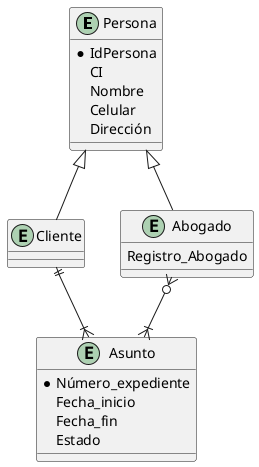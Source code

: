 @startuml Asunto
entity Persona {
  *IdPersona
  CI
  Nombre
  Celular
  Dirección
}

entity Cliente extends Persona {
}

entity Asunto{
  *Número_expediente
  Fecha_inicio
  Fecha_fin
  Estado
}

entity Abogado extends Persona {
  Registro_Abogado
}	

Cliente ||--|{ Asunto
Abogado }o--|{ Asunto   

@enduml

